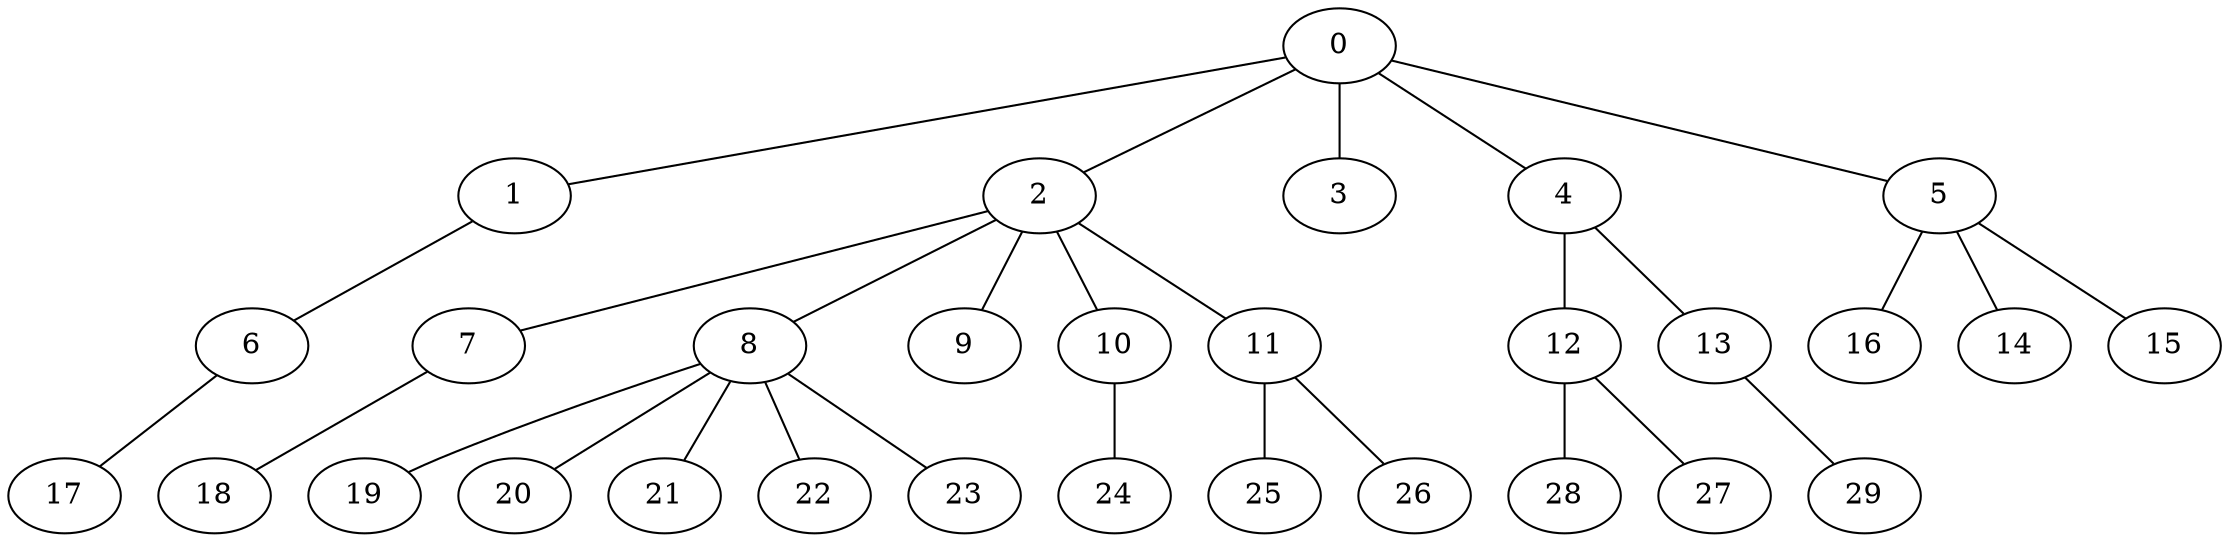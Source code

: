 
graph graphname {
    0 -- 1
0 -- 2
0 -- 3
0 -- 4
0 -- 5
1 -- 6
2 -- 7
2 -- 8
2 -- 9
2 -- 10
2 -- 11
4 -- 12
4 -- 13
5 -- 16
5 -- 14
5 -- 15
6 -- 17
7 -- 18
8 -- 19
8 -- 20
8 -- 21
8 -- 22
8 -- 23
10 -- 24
11 -- 25
11 -- 26
12 -- 28
12 -- 27
13 -- 29

}
